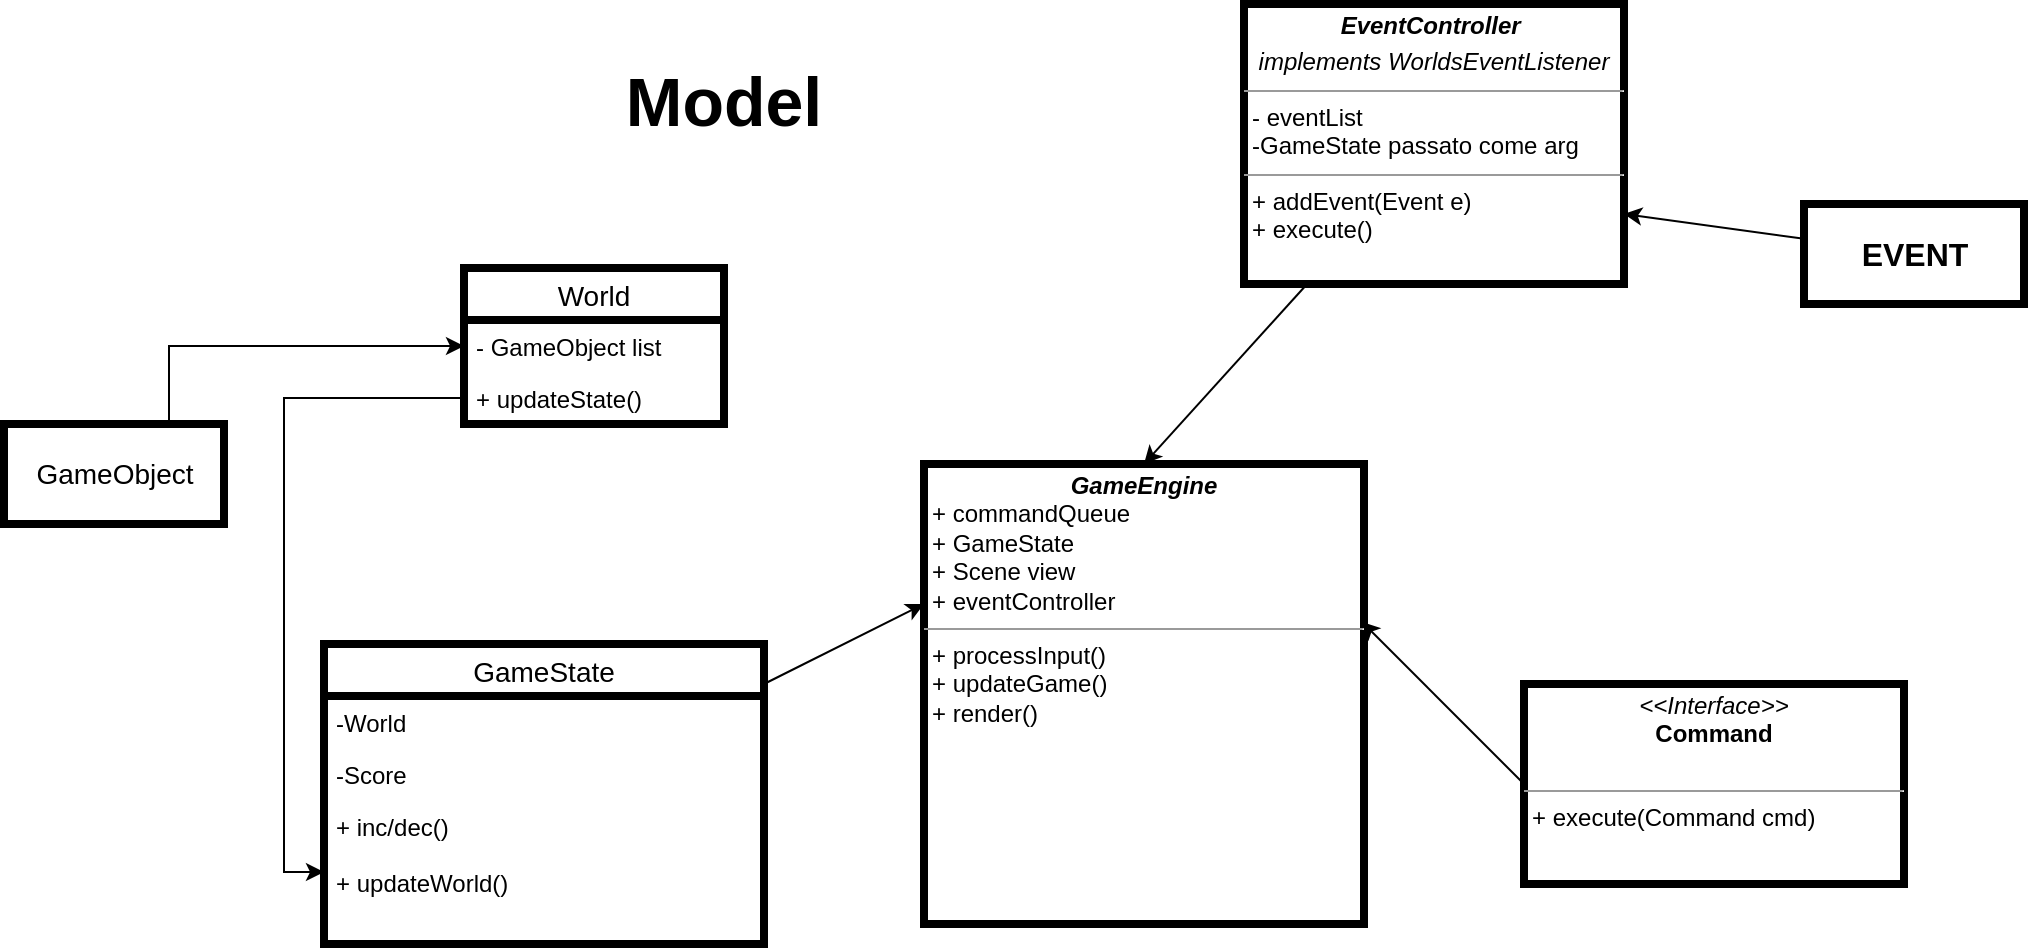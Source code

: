 <mxfile version="14.4.4" type="device"><diagram id="urXxAbXNCbR4cGVfg7oY" name="Page-1"><mxGraphModel dx="2274" dy="723" grid="1" gridSize="10" guides="1" tooltips="1" connect="1" arrows="1" fold="1" page="1" pageScale="1" pageWidth="827" pageHeight="1169" math="0" shadow="0"><root><mxCell id="0"/><mxCell id="1" parent="0"/><mxCell id="TSI4zpTr8US7YLuVZ_CI-4" value="Model" style="text;align=center;fontStyle=1;verticalAlign=middle;spacingLeft=3;spacingRight=3;strokeColor=none;rotatable=0;points=[[0,0.5],[1,0.5]];portConstraint=eastwest;strokeWidth=4;fontSize=34;" parent="1" vertex="1"><mxGeometry x="-340" y="50" width="160" height="50" as="geometry"/></mxCell><mxCell id="TSI4zpTr8US7YLuVZ_CI-17" style="edgeStyle=orthogonalEdgeStyle;rounded=0;orthogonalLoop=1;jettySize=auto;html=1;exitX=0.75;exitY=0;exitDx=0;exitDy=0;fontSize=14;" parent="1" source="TSI4zpTr8US7YLuVZ_CI-10" target="TSI4zpTr8US7YLuVZ_CI-13" edge="1"><mxGeometry relative="1" as="geometry"><mxPoint x="-420" y="170" as="targetPoint"/></mxGeometry></mxCell><mxCell id="TSI4zpTr8US7YLuVZ_CI-10" value="GameObject&lt;br&gt;" style="html=1;strokeWidth=4;fontSize=14;" parent="1" vertex="1"><mxGeometry x="-620" y="240" width="110" height="50" as="geometry"/></mxCell><mxCell id="TSI4zpTr8US7YLuVZ_CI-12" value="World" style="swimlane;fontStyle=0;childLayout=stackLayout;horizontal=1;startSize=26;fillColor=none;horizontalStack=0;resizeParent=1;resizeParentMax=0;resizeLast=0;collapsible=1;marginBottom=0;strokeWidth=4;fontSize=14;" parent="1" vertex="1"><mxGeometry x="-390" y="162" width="130" height="78" as="geometry"/></mxCell><mxCell id="TSI4zpTr8US7YLuVZ_CI-13" value="- GameObject list" style="text;strokeColor=none;fillColor=none;align=left;verticalAlign=top;spacingLeft=4;spacingRight=4;overflow=hidden;rotatable=0;points=[[0,0.5],[1,0.5]];portConstraint=eastwest;" parent="TSI4zpTr8US7YLuVZ_CI-12" vertex="1"><mxGeometry y="26" width="130" height="26" as="geometry"/></mxCell><mxCell id="TSI4zpTr8US7YLuVZ_CI-14" value="+ updateState()" style="text;strokeColor=none;fillColor=none;align=left;verticalAlign=top;spacingLeft=4;spacingRight=4;overflow=hidden;rotatable=0;points=[[0,0.5],[1,0.5]];portConstraint=eastwest;" parent="TSI4zpTr8US7YLuVZ_CI-12" vertex="1"><mxGeometry y="52" width="130" height="26" as="geometry"/></mxCell><mxCell id="TSI4zpTr8US7YLuVZ_CI-22" value="GameState" style="swimlane;fontStyle=0;childLayout=stackLayout;horizontal=1;startSize=26;fillColor=none;horizontalStack=0;resizeParent=1;resizeParentMax=0;resizeLast=0;collapsible=1;marginBottom=0;strokeWidth=4;fontSize=14;" parent="1" vertex="1"><mxGeometry x="-460" y="350" width="220" height="150" as="geometry"/></mxCell><mxCell id="TSI4zpTr8US7YLuVZ_CI-23" value="-World" style="text;strokeColor=none;fillColor=none;align=left;verticalAlign=top;spacingLeft=4;spacingRight=4;overflow=hidden;rotatable=0;points=[[0,0.5],[1,0.5]];portConstraint=eastwest;" parent="TSI4zpTr8US7YLuVZ_CI-22" vertex="1"><mxGeometry y="26" width="220" height="26" as="geometry"/></mxCell><mxCell id="TSI4zpTr8US7YLuVZ_CI-24" value="-Score" style="text;strokeColor=none;fillColor=none;align=left;verticalAlign=top;spacingLeft=4;spacingRight=4;overflow=hidden;rotatable=0;points=[[0,0.5],[1,0.5]];portConstraint=eastwest;" parent="TSI4zpTr8US7YLuVZ_CI-22" vertex="1"><mxGeometry y="52" width="220" height="26" as="geometry"/></mxCell><mxCell id="TSI4zpTr8US7YLuVZ_CI-25" value="+ inc/dec()&#10;&#10;+ updateWorld()" style="text;strokeColor=none;fillColor=none;align=left;verticalAlign=top;spacingLeft=4;spacingRight=4;overflow=hidden;rotatable=0;points=[[0,0.5],[1,0.5]];portConstraint=eastwest;" parent="TSI4zpTr8US7YLuVZ_CI-22" vertex="1"><mxGeometry y="78" width="220" height="72" as="geometry"/></mxCell><mxCell id="TSI4zpTr8US7YLuVZ_CI-32" style="edgeStyle=orthogonalEdgeStyle;rounded=0;orthogonalLoop=1;jettySize=auto;html=1;entryX=0;entryY=0.5;entryDx=0;entryDy=0;fontSize=14;" parent="1" source="TSI4zpTr8US7YLuVZ_CI-14" target="TSI4zpTr8US7YLuVZ_CI-25" edge="1"><mxGeometry relative="1" as="geometry"/></mxCell><mxCell id="TSI4zpTr8US7YLuVZ_CI-39" value="&lt;p style=&quot;margin: 0px ; margin-top: 4px ; text-align: center&quot;&gt;&lt;i&gt;&lt;b&gt;GameEngine&lt;/b&gt;&lt;/i&gt;&lt;br&gt;&lt;/p&gt;&lt;p style=&quot;margin: 0px ; margin-left: 4px&quot;&gt;+ commandQueue&lt;/p&gt;&lt;p style=&quot;margin: 0px ; margin-left: 4px&quot;&gt;+ GameState&lt;/p&gt;&lt;p style=&quot;margin: 0px ; margin-left: 4px&quot;&gt;+ Scene view&lt;/p&gt;&lt;p style=&quot;margin: 0px ; margin-left: 4px&quot;&gt;+ eventController&lt;/p&gt;&lt;hr size=&quot;1&quot;&gt;&lt;p style=&quot;margin: 0px ; margin-left: 4px&quot;&gt;+ processInput()&lt;br&gt;+ updateGame()&lt;/p&gt;&lt;p style=&quot;margin: 0px ; margin-left: 4px&quot;&gt;+ render()&lt;/p&gt;" style="verticalAlign=top;align=left;overflow=fill;fontSize=12;fontFamily=Helvetica;html=1;strokeWidth=4;" parent="1" vertex="1"><mxGeometry x="-160" y="260" width="220" height="230" as="geometry"/></mxCell><mxCell id="TSI4zpTr8US7YLuVZ_CI-40" value="&lt;p style=&quot;margin: 0px ; margin-top: 4px ; text-align: center&quot;&gt;&lt;i&gt;&amp;lt;&amp;lt;Interface&amp;gt;&amp;gt;&lt;/i&gt;&lt;br&gt;&lt;b&gt;Command&lt;/b&gt;&lt;/p&gt;&lt;p style=&quot;margin: 0px ; margin-left: 4px&quot;&gt;&lt;br&gt;&lt;/p&gt;&lt;hr size=&quot;1&quot;&gt;&lt;p style=&quot;margin: 0px ; margin-left: 4px&quot;&gt;+ execute(Command cmd)&lt;/p&gt;" style="verticalAlign=top;align=left;overflow=fill;fontSize=12;fontFamily=Helvetica;html=1;strokeWidth=4;" parent="1" vertex="1"><mxGeometry x="140" y="370" width="190" height="100" as="geometry"/></mxCell><mxCell id="TSI4zpTr8US7YLuVZ_CI-41" value="" style="endArrow=classic;html=1;fontSize=14;entryX=0.995;entryY=0.343;entryDx=0;entryDy=0;entryPerimeter=0;" parent="1" target="TSI4zpTr8US7YLuVZ_CI-39" edge="1"><mxGeometry width="50" height="50" relative="1" as="geometry"><mxPoint x="140" y="420" as="sourcePoint"/><mxPoint x="-80" y="310" as="targetPoint"/></mxGeometry></mxCell><mxCell id="TSI4zpTr8US7YLuVZ_CI-42" value="" style="endArrow=classic;html=1;fontSize=14;" parent="1" source="TSI4zpTr8US7YLuVZ_CI-22" edge="1"><mxGeometry width="50" height="50" relative="1" as="geometry"><mxPoint x="-210" y="380" as="sourcePoint"/><mxPoint x="-160" y="330" as="targetPoint"/></mxGeometry></mxCell><mxCell id="TSI4zpTr8US7YLuVZ_CI-43" style="edgeStyle=orthogonalEdgeStyle;rounded=0;orthogonalLoop=1;jettySize=auto;html=1;exitX=0.5;exitY=1;exitDx=0;exitDy=0;fontSize=14;" parent="1" source="TSI4zpTr8US7YLuVZ_CI-39" target="TSI4zpTr8US7YLuVZ_CI-39" edge="1"><mxGeometry relative="1" as="geometry"/></mxCell><mxCell id="SkAIFDQF4oIbRnaU9F2_-1" value="&lt;p style=&quot;margin: 0px ; margin-top: 4px ; text-align: center&quot;&gt;&lt;i&gt;&lt;b&gt;EventController&amp;nbsp;&lt;/b&gt;&lt;/i&gt;&lt;/p&gt;&lt;p style=&quot;margin: 0px ; margin-top: 4px ; text-align: center&quot;&gt;&lt;i&gt;implements WorldsEventListener&lt;/i&gt;&lt;/p&gt;&lt;hr size=&quot;1&quot;&gt;&lt;p style=&quot;margin: 0px ; margin-left: 4px&quot;&gt;- eventList&lt;br&gt;&lt;/p&gt;&lt;p style=&quot;margin: 0px ; margin-left: 4px&quot;&gt;-GameState passato come arg&lt;/p&gt;&lt;hr size=&quot;1&quot;&gt;&lt;p style=&quot;margin: 0px ; margin-left: 4px&quot;&gt;+ addEvent(Event e)&lt;/p&gt;&lt;p style=&quot;margin: 0px ; margin-left: 4px&quot;&gt;+ execute()&lt;/p&gt;" style="verticalAlign=top;align=left;overflow=fill;fontSize=12;fontFamily=Helvetica;html=1;strokeWidth=4;" vertex="1" parent="1"><mxGeometry y="30" width="190" height="140" as="geometry"/></mxCell><mxCell id="SkAIFDQF4oIbRnaU9F2_-4" value="" style="endArrow=classic;html=1;fontSize=14;entryX=0.5;entryY=0;entryDx=0;entryDy=0;" edge="1" parent="1" source="SkAIFDQF4oIbRnaU9F2_-1" target="TSI4zpTr8US7YLuVZ_CI-39"><mxGeometry width="50" height="50" relative="1" as="geometry"><mxPoint x="-18.9" y="231.11" as="sourcePoint"/><mxPoint x="-100.0" y="150.0" as="targetPoint"/></mxGeometry></mxCell><mxCell id="SkAIFDQF4oIbRnaU9F2_-5" value="EVENT" style="html=1;strokeWidth=4;fontSize=16;fontStyle=1" vertex="1" parent="1"><mxGeometry x="280" y="130" width="110" height="50" as="geometry"/></mxCell><mxCell id="SkAIFDQF4oIbRnaU9F2_-6" value="" style="endArrow=classic;html=1;fontSize=14;entryX=1;entryY=0.75;entryDx=0;entryDy=0;" edge="1" parent="1" source="SkAIFDQF4oIbRnaU9F2_-5" target="SkAIFDQF4oIbRnaU9F2_-1"><mxGeometry width="50" height="50" relative="1" as="geometry"><mxPoint x="41.562" y="180.0" as="sourcePoint"/><mxPoint x="-40" y="270" as="targetPoint"/></mxGeometry></mxCell></root></mxGraphModel></diagram></mxfile>